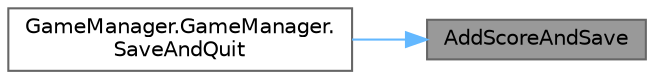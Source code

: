digraph "AddScoreAndSave"
{
 // LATEX_PDF_SIZE
  bgcolor="transparent";
  edge [fontname=Helvetica,fontsize=10,labelfontname=Helvetica,labelfontsize=10];
  node [fontname=Helvetica,fontsize=10,shape=box,height=0.2,width=0.4];
  rankdir="RL";
  Node1 [id="Node000001",label="AddScoreAndSave",height=0.2,width=0.4,color="gray40", fillcolor="grey60", style="filled", fontcolor="black",tooltip="Checks if the score is high enough to be saved and adds it to the array of scores in the correct posi..."];
  Node1 -> Node2 [id="edge3_Node000001_Node000002",dir="back",color="steelblue1",style="solid",tooltip=" "];
  Node2 [id="Node000002",label="GameManager.GameManager.\lSaveAndQuit",height=0.2,width=0.4,color="grey40", fillcolor="white", style="filled",URL="$class_game_manager_1_1_game_manager.html#adef25384ad2ee4c9637f3661c1541298",tooltip="Saves the obtained score and returns to the main menu."];
}
